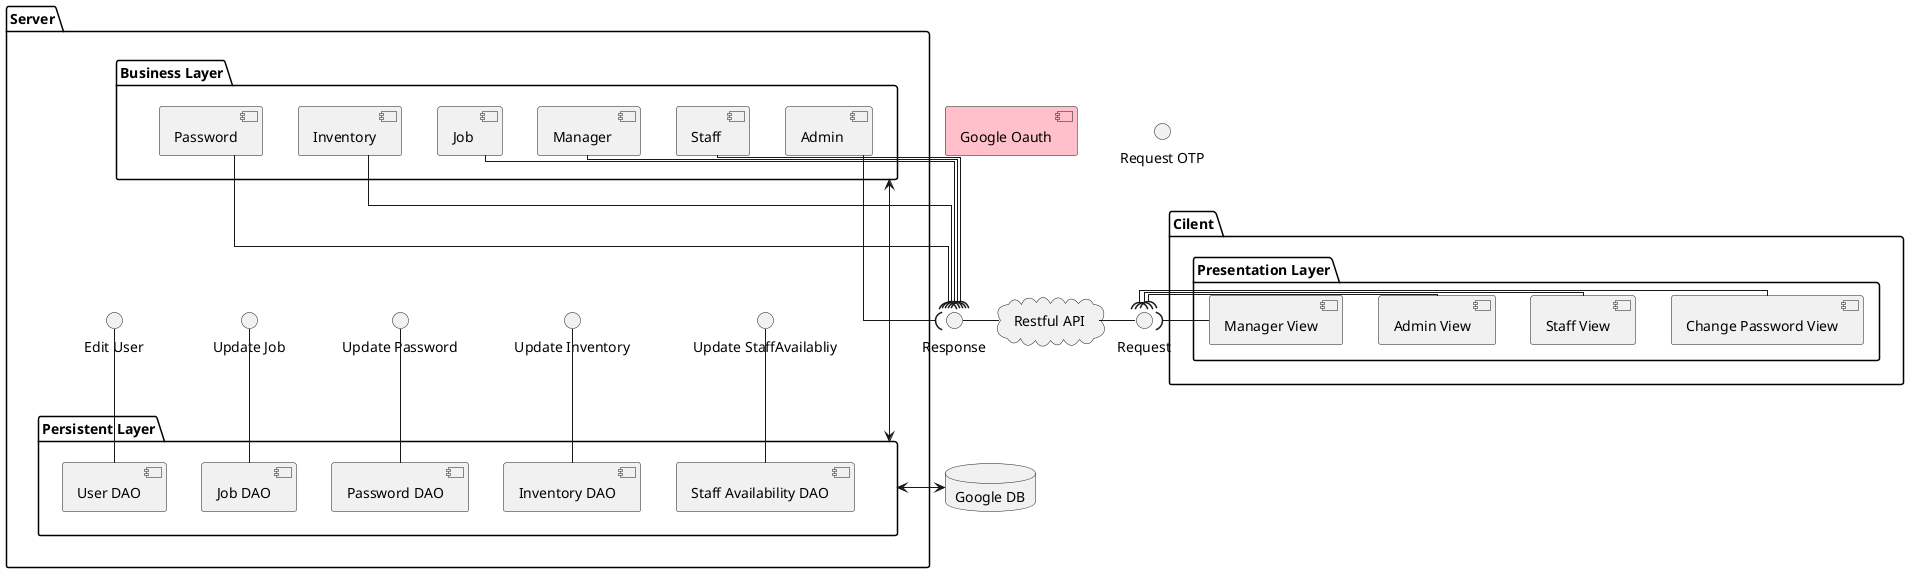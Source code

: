 @startuml
skinparam classAttributeIconSize 0
skinparam linetype ortho
top to bottom direction

'Interface

'Declaring things
database "Google DB" as db
[Google Oauth] as Google #Pink

package "Cilent" as Cilent{
  package  "Presentation Layer"  as Presentation{
    [Change Password View] as PasswordView
    [Admin View] as AdminView
    [Staff View] as StaffView
    [Manager View] as ManagerView

  }
}

package "Server" as server{
  Interface "Edit User" as EditUser
  Interface "Update Job" as UpdateJob
  Interface "Update Password" as UpdatePassword
  Interface "Update Inventory" as UpdateInventory
  Interface "Update StaffAvailabliy" as UpdateStaffAvailabliy

  package  "Business Layer" as Business {
    [Admin ] as Admin
    [Staff ] as Staff
    [Manager ] as Manager
    [Job ] as Job
    [Inventory] as Inventory
    [Password] as Password

  }

  package "Persistent Layer" as Persistent {
    [User DAO] as UserDAO
    [Job DAO] as JobDAO
    [Password DAO] as PasswordDAO
    [Inventory DAO] as InventoryDAO
    [Staff Availability DAO] as StaffAvailabilityDAO
    UserDAO -u- EditUser
    JobDAO -u- UpdateJob
    PasswordDAO -u- UpdatePassword
    InventoryDAO -u- UpdateInventory
    StaffAvailabilityDAO -u- UpdateStaffAvailabliy
  }

}

cloud "Restful API" as RestfulAPI{
}
Business <--->  Persistent

Persistent <-> db


Interface "Request OTP" as OTP
Interface "Request" as HTTPRequest
Interface "Response" as HTTPResponse


RestfulAPI -l- HTTPResponse
RestfulAPI -r- HTTPRequest

PasswordView -( HTTPRequest
StaffView -( HTTPRequest
AdminView -( HTTPRequest
ManagerView -( HTTPRequest


Admin  --( HTTPResponse
Staff --( HTTPResponse
Manager --( HTTPResponse
Job --( HTTPResponse
Inventory --( HTTPResponse
Password --( HTTPResponse







@enduml